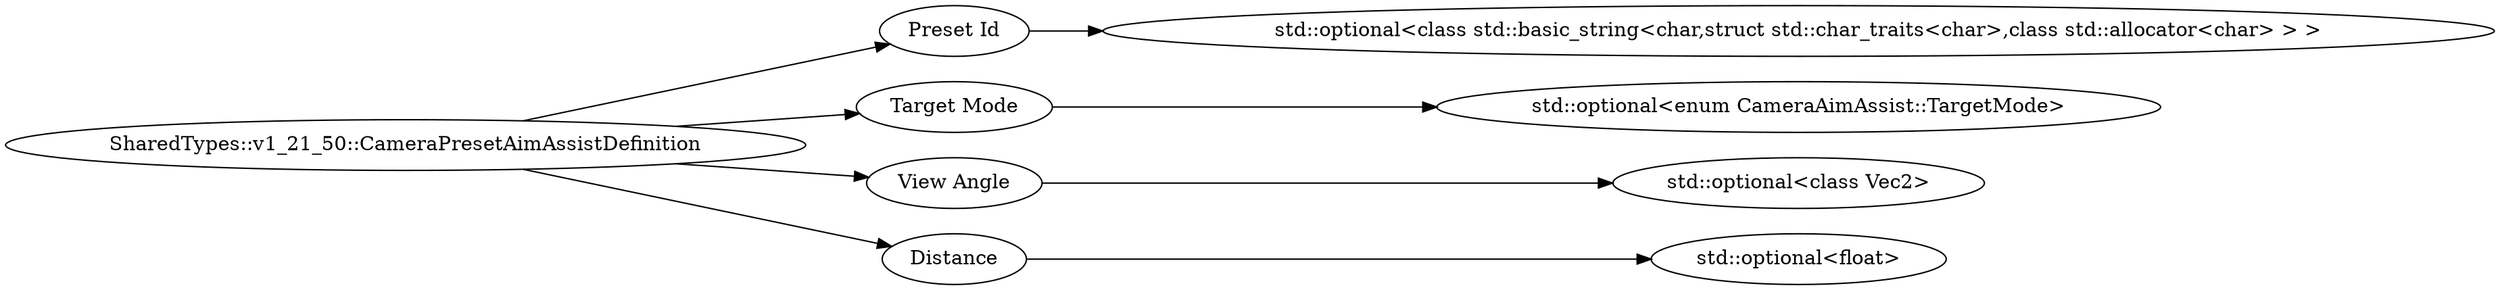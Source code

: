 digraph "SharedTypes::v1_21_50::CameraPresetAimAssistDefinition" {
rankdir = LR
76
76 -> 77
77 -> 78
76 -> 79
79 -> 88
76 -> 89
89 -> 90
76 -> 91
91 -> 92

76 [label="SharedTypes::v1_21_50::CameraPresetAimAssistDefinition",comment="name: \"SharedTypes::v1_21_50::CameraPresetAimAssistDefinition\", typeName: \"\", id: 76, branchId: 0, recurseId: -1, attributes: 0, notes: \"\""];
77 [label="Preset Id",comment="name: \"Preset Id\", typeName: \"std::optional<class std::basic_string<char,struct std::char_traits<char>,class std::allocator<char> > >\", id: 77, branchId: 0, recurseId: -1, attributes: 256, notes: \"\""];
78 [label="std::optional<class std::basic_string<char,struct std::char_traits<char>,class std::allocator<char> > >",comment="name: \"std::optional<class std::basic_string<char,struct std::char_traits<char>,class std::allocator<char> > >\", typeName: \"\", id: 78, branchId: 0, recurseId: -1, attributes: 512, notes: \"\""];
79 [label="Target Mode",comment="name: \"Target Mode\", typeName: \"std::optional<enum CameraAimAssist::TargetMode>\", id: 79, branchId: 0, recurseId: -1, attributes: 256, notes: \"\""];
88 [label="std::optional<enum CameraAimAssist::TargetMode>",comment="name: \"std::optional<enum CameraAimAssist::TargetMode>\", typeName: \"\", id: 88, branchId: 0, recurseId: -1, attributes: 512, notes: \"\""];
89 [label="View Angle",comment="name: \"View Angle\", typeName: \"std::optional<class Vec2>\", id: 89, branchId: 0, recurseId: -1, attributes: 256, notes: \"\""];
90 [label="std::optional<class Vec2>",comment="name: \"std::optional<class Vec2>\", typeName: \"\", id: 90, branchId: 0, recurseId: -1, attributes: 512, notes: \"\""];
91 [label="Distance",comment="name: \"Distance\", typeName: \"std::optional<float>\", id: 91, branchId: 0, recurseId: -1, attributes: 256, notes: \"\""];
92 [label="std::optional<float>",comment="name: \"std::optional<float>\", typeName: \"\", id: 92, branchId: 0, recurseId: -1, attributes: 512, notes: \"\""];
{ rank = max;78;88;90;92}

}
